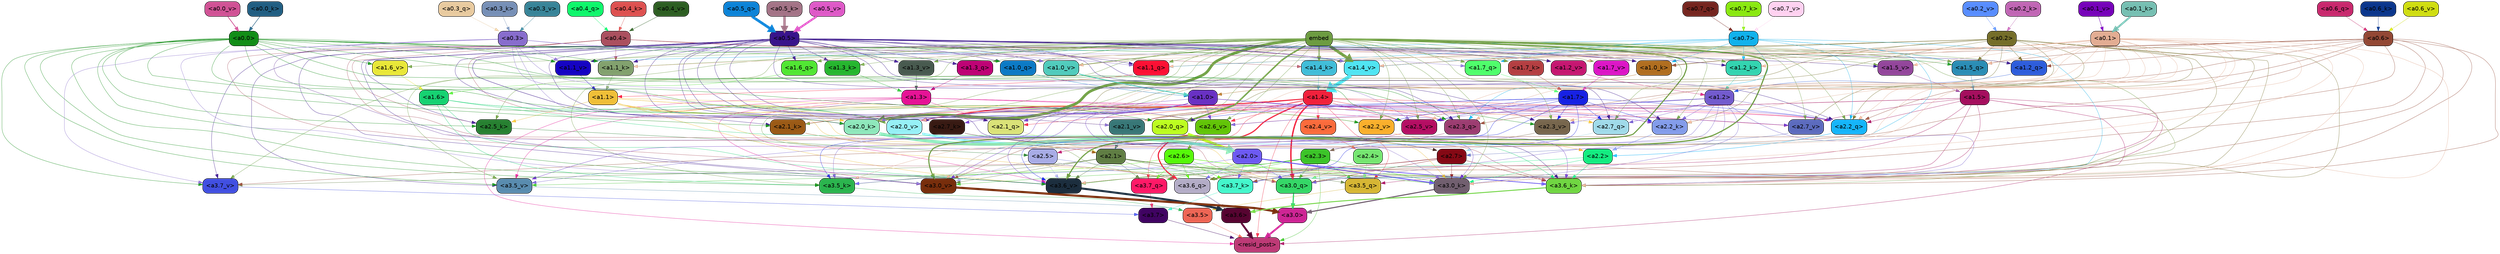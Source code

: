 strict digraph "" {
	graph [bgcolor=transparent,
		layout=dot,
		overlap=false,
		splines=true
	];
	"<a3.7>"	[color=black,
		fillcolor="#400362",
		fontname=Helvetica,
		shape=box,
		style="filled, rounded"];
	"<resid_post>"	[color=black,
		fillcolor="#bd3a76",
		fontname=Helvetica,
		shape=box,
		style="filled, rounded"];
	"<a3.7>" -> "<resid_post>"	[color="#400362",
		penwidth=0.6239100098609924];
	"<a3.6>"	[color=black,
		fillcolor="#570431",
		fontname=Helvetica,
		shape=box,
		style="filled, rounded"];
	"<a3.6>" -> "<resid_post>"	[color="#570431",
		penwidth=4.569062113761902];
	"<a3.5>"	[color=black,
		fillcolor="#ee6655",
		fontname=Helvetica,
		shape=box,
		style="filled, rounded"];
	"<a3.5>" -> "<resid_post>"	[color="#ee6655",
		penwidth=0.6];
	"<a3.0>"	[color=black,
		fillcolor="#ce2595",
		fontname=Helvetica,
		shape=box,
		style="filled, rounded"];
	"<a3.0>" -> "<resid_post>"	[color="#ce2595",
		penwidth=4.283544182777405];
	"<a2.3>"	[color=black,
		fillcolor="#3cc429",
		fontname=Helvetica,
		shape=box,
		style="filled, rounded"];
	"<a2.3>" -> "<resid_post>"	[color="#3cc429",
		penwidth=0.6];
	"<a3.7_q>"	[color=black,
		fillcolor="#fe1967",
		fontname=Helvetica,
		shape=box,
		style="filled, rounded"];
	"<a2.3>" -> "<a3.7_q>"	[color="#3cc429",
		penwidth=0.6];
	"<a3.6_q>"	[color=black,
		fillcolor="#b3acc6",
		fontname=Helvetica,
		shape=box,
		style="filled, rounded"];
	"<a2.3>" -> "<a3.6_q>"	[color="#3cc429",
		penwidth=0.6];
	"<a3.5_q>"	[color=black,
		fillcolor="#d6b634",
		fontname=Helvetica,
		shape=box,
		style="filled, rounded"];
	"<a2.3>" -> "<a3.5_q>"	[color="#3cc429",
		penwidth=0.6];
	"<a3.0_q>"	[color=black,
		fillcolor="#35d767",
		fontname=Helvetica,
		shape=box,
		style="filled, rounded"];
	"<a2.3>" -> "<a3.0_q>"	[color="#3cc429",
		penwidth=0.6];
	"<a3.0_k>"	[color=black,
		fillcolor="#715f6f",
		fontname=Helvetica,
		shape=box,
		style="filled, rounded"];
	"<a2.3>" -> "<a3.0_k>"	[color="#3cc429",
		penwidth=0.6];
	"<a3.6_v>"	[color=black,
		fillcolor="#1c2e3e",
		fontname=Helvetica,
		shape=box,
		style="filled, rounded"];
	"<a2.3>" -> "<a3.6_v>"	[color="#3cc429",
		penwidth=0.6];
	"<a3.5_v>"	[color=black,
		fillcolor="#598caf",
		fontname=Helvetica,
		shape=box,
		style="filled, rounded"];
	"<a2.3>" -> "<a3.5_v>"	[color="#3cc429",
		penwidth=0.6];
	"<a3.0_v>"	[color=black,
		fillcolor="#782e0c",
		fontname=Helvetica,
		shape=box,
		style="filled, rounded"];
	"<a2.3>" -> "<a3.0_v>"	[color="#3cc429",
		penwidth=0.6];
	"<a1.5>"	[color=black,
		fillcolor="#a50f5e",
		fontname=Helvetica,
		shape=box,
		style="filled, rounded"];
	"<a1.5>" -> "<resid_post>"	[color="#a50f5e",
		penwidth=0.6];
	"<a1.5>" -> "<a3.6_q>"	[color="#a50f5e",
		penwidth=0.6];
	"<a1.5>" -> "<a3.5_q>"	[color="#a50f5e",
		penwidth=0.6];
	"<a1.5>" -> "<a3.0_q>"	[color="#a50f5e",
		penwidth=0.6];
	"<a3.6_k>"	[color=black,
		fillcolor="#70d642",
		fontname=Helvetica,
		shape=box,
		style="filled, rounded"];
	"<a1.5>" -> "<a3.6_k>"	[color="#a50f5e",
		penwidth=0.6];
	"<a1.5>" -> "<a3.0_k>"	[color="#a50f5e",
		penwidth=0.6];
	"<a2.2_q>"	[color=black,
		fillcolor="#15b5fa",
		fontname=Helvetica,
		shape=box,
		style="filled, rounded"];
	"<a1.5>" -> "<a2.2_q>"	[color="#a50f5e",
		penwidth=0.6];
	"<a2.7_v>"	[color=black,
		fillcolor="#5c6bbe",
		fontname=Helvetica,
		shape=box,
		style="filled, rounded"];
	"<a1.5>" -> "<a2.7_v>"	[color="#a50f5e",
		penwidth=0.6];
	"<a2.6_v>"	[color=black,
		fillcolor="#62c408",
		fontname=Helvetica,
		shape=box,
		style="filled, rounded"];
	"<a1.5>" -> "<a2.6_v>"	[color="#a50f5e",
		penwidth=0.6];
	"<a2.1_v>"	[color=black,
		fillcolor="#387777",
		fontname=Helvetica,
		shape=box,
		style="filled, rounded"];
	"<a1.5>" -> "<a2.1_v>"	[color="#a50f5e",
		penwidth=0.6];
	"<a1.4>"	[color=black,
		fillcolor="#f1213c",
		fontname=Helvetica,
		shape=box,
		style="filled, rounded"];
	"<a1.4>" -> "<resid_post>"	[color="#f1213c",
		penwidth=0.6];
	"<a1.4>" -> "<a3.7_q>"	[color="#f1213c",
		penwidth=0.6];
	"<a1.4>" -> "<a3.6_q>"	[color="#f1213c",
		penwidth=2.7536282539367676];
	"<a1.4>" -> "<a3.5_q>"	[color="#f1213c",
		penwidth=0.6];
	"<a1.4>" -> "<a3.0_q>"	[color="#f1213c",
		penwidth=3.3369133472442627];
	"<a2.3_q>"	[color=black,
		fillcolor="#9c3d71",
		fontname=Helvetica,
		shape=box,
		style="filled, rounded"];
	"<a1.4>" -> "<a2.3_q>"	[color="#f1213c",
		penwidth=0.6];
	"<a1.4>" -> "<a2.2_q>"	[color="#f1213c",
		penwidth=0.6];
	"<a2.1_q>"	[color=black,
		fillcolor="#dae278",
		fontname=Helvetica,
		shape=box,
		style="filled, rounded"];
	"<a1.4>" -> "<a2.1_q>"	[color="#f1213c",
		penwidth=0.6];
	"<a2.0_q>"	[color=black,
		fillcolor="#bcfc20",
		fontname=Helvetica,
		shape=box,
		style="filled, rounded"];
	"<a1.4>" -> "<a2.0_q>"	[color="#f1213c",
		penwidth=0.6];
	"<a2.1_k>"	[color=black,
		fillcolor="#9b5a16",
		fontname=Helvetica,
		shape=box,
		style="filled, rounded"];
	"<a1.4>" -> "<a2.1_k>"	[color="#f1213c",
		penwidth=0.6];
	"<a1.4>" -> "<a2.7_v>"	[color="#f1213c",
		penwidth=0.6];
	"<a1.4>" -> "<a2.6_v>"	[color="#f1213c",
		penwidth=0.6];
	"<a2.5_v>"	[color=black,
		fillcolor="#b40e63",
		fontname=Helvetica,
		shape=box,
		style="filled, rounded"];
	"<a1.4>" -> "<a2.5_v>"	[color="#f1213c",
		penwidth=0.6];
	"<a2.4_v>"	[color=black,
		fillcolor="#fa6b3c",
		fontname=Helvetica,
		shape=box,
		style="filled, rounded"];
	"<a1.4>" -> "<a2.4_v>"	[color="#f1213c",
		penwidth=0.6];
	"<a1.4>" -> "<a2.1_v>"	[color="#f1213c",
		penwidth=0.6];
	"<a2.0_v>"	[color=black,
		fillcolor="#96f0f6",
		fontname=Helvetica,
		shape=box,
		style="filled, rounded"];
	"<a1.4>" -> "<a2.0_v>"	[color="#f1213c",
		penwidth=2.2818827629089355];
	"<a1.3>"	[color=black,
		fillcolor="#e61396",
		fontname=Helvetica,
		shape=box,
		style="filled, rounded"];
	"<a1.3>" -> "<resid_post>"	[color="#e61396",
		penwidth=0.6];
	"<a1.3>" -> "<a3.6_v>"	[color="#e61396",
		penwidth=0.6];
	"<a1.3>" -> "<a3.5_v>"	[color="#e61396",
		penwidth=0.6];
	"<a1.3>" -> "<a3.0_v>"	[color="#e61396",
		penwidth=0.6];
	"<a1.3>" -> "<a2.2_q>"	[color="#e61396",
		penwidth=0.6];
	"<a1.3>" -> "<a2.1_q>"	[color="#e61396",
		penwidth=0.6];
	"<a2.2_k>"	[color=black,
		fillcolor="#839cea",
		fontname=Helvetica,
		shape=box,
		style="filled, rounded"];
	"<a1.3>" -> "<a2.2_k>"	[color="#e61396",
		penwidth=0.6];
	"<a1.3>" -> "<a2.5_v>"	[color="#e61396",
		penwidth=0.6];
	"<a3.7_q>" -> "<a3.7>"	[color="#fe1967",
		penwidth=0.6];
	"<a3.6_q>" -> "<a3.6>"	[color="#b3acc6",
		penwidth=2.0344843566417694];
	"<a3.5_q>" -> "<a3.5>"	[color="#d6b634",
		penwidth=0.6];
	"<a3.0_q>" -> "<a3.0>"	[color="#35d767",
		penwidth=2.863015294075012];
	"<a3.7_k>"	[color=black,
		fillcolor="#44f6cb",
		fontname=Helvetica,
		shape=box,
		style="filled, rounded"];
	"<a3.7_k>" -> "<a3.7>"	[color="#44f6cb",
		penwidth=0.6];
	"<a3.6_k>" -> "<a3.6>"	[color="#70d642",
		penwidth=2.1770318150520325];
	"<a3.5_k>"	[color=black,
		fillcolor="#2bb44e",
		fontname=Helvetica,
		shape=box,
		style="filled, rounded"];
	"<a3.5_k>" -> "<a3.5>"	[color="#2bb44e",
		penwidth=0.6];
	"<a3.0_k>" -> "<a3.0>"	[color="#715f6f",
		penwidth=2.6323853135108948];
	"<a3.7_v>"	[color=black,
		fillcolor="#414fe1",
		fontname=Helvetica,
		shape=box,
		style="filled, rounded"];
	"<a3.7_v>" -> "<a3.7>"	[color="#414fe1",
		penwidth=0.6];
	"<a3.6_v>" -> "<a3.6>"	[color="#1c2e3e",
		penwidth=4.972373723983765];
	"<a3.5_v>" -> "<a3.5>"	[color="#598caf",
		penwidth=0.6];
	"<a3.0_v>" -> "<a3.0>"	[color="#782e0c",
		penwidth=5.1638524532318115];
	"<a2.6>"	[color=black,
		fillcolor="#56f90a",
		fontname=Helvetica,
		shape=box,
		style="filled, rounded"];
	"<a2.6>" -> "<a3.7_q>"	[color="#56f90a",
		penwidth=0.6];
	"<a2.6>" -> "<a3.6_q>"	[color="#56f90a",
		penwidth=0.6];
	"<a2.6>" -> "<a3.0_q>"	[color="#56f90a",
		penwidth=0.6];
	"<a2.6>" -> "<a3.7_k>"	[color="#56f90a",
		penwidth=0.6];
	"<a2.6>" -> "<a3.6_k>"	[color="#56f90a",
		penwidth=0.6];
	"<a2.6>" -> "<a3.5_k>"	[color="#56f90a",
		penwidth=0.6];
	"<a2.6>" -> "<a3.0_k>"	[color="#56f90a",
		penwidth=0.6];
	"<a2.1>"	[color=black,
		fillcolor="#607e44",
		fontname=Helvetica,
		shape=box,
		style="filled, rounded"];
	"<a2.1>" -> "<a3.7_q>"	[color="#607e44",
		penwidth=0.6];
	"<a2.1>" -> "<a3.6_q>"	[color="#607e44",
		penwidth=0.6];
	"<a2.1>" -> "<a3.5_q>"	[color="#607e44",
		penwidth=0.6];
	"<a2.1>" -> "<a3.0_q>"	[color="#607e44",
		penwidth=0.6];
	"<a2.1>" -> "<a3.7_k>"	[color="#607e44",
		penwidth=0.6];
	"<a2.1>" -> "<a3.6_k>"	[color="#607e44",
		penwidth=0.6];
	"<a2.1>" -> "<a3.5_k>"	[color="#607e44",
		penwidth=0.6];
	"<a2.1>" -> "<a3.0_k>"	[color="#607e44",
		penwidth=0.6];
	"<a2.1>" -> "<a3.7_v>"	[color="#607e44",
		penwidth=0.6];
	"<a2.1>" -> "<a3.6_v>"	[color="#607e44",
		penwidth=0.6];
	"<a2.1>" -> "<a3.0_v>"	[color="#607e44",
		penwidth=0.6];
	"<a2.7>"	[color=black,
		fillcolor="#850915",
		fontname=Helvetica,
		shape=box,
		style="filled, rounded"];
	"<a2.7>" -> "<a3.6_q>"	[color="#850915",
		penwidth=0.6];
	"<a2.7>" -> "<a3.0_q>"	[color="#850915",
		penwidth=0.6];
	"<a2.7>" -> "<a3.6_k>"	[color="#850915",
		penwidth=0.6];
	"<a2.7>" -> "<a3.0_k>"	[color="#850915",
		penwidth=0.6];
	"<a2.7>" -> "<a3.6_v>"	[color="#850915",
		penwidth=0.6];
	"<a2.5>"	[color=black,
		fillcolor="#a8ace6",
		fontname=Helvetica,
		shape=box,
		style="filled, rounded"];
	"<a2.5>" -> "<a3.6_q>"	[color="#a8ace6",
		penwidth=0.6];
	"<a2.5>" -> "<a3.0_q>"	[color="#a8ace6",
		penwidth=0.6];
	"<a2.5>" -> "<a3.0_k>"	[color="#a8ace6",
		penwidth=0.6];
	"<a2.5>" -> "<a3.6_v>"	[color="#a8ace6",
		penwidth=0.6];
	"<a2.5>" -> "<a3.0_v>"	[color="#a8ace6",
		penwidth=0.6];
	"<a2.0>"	[color=black,
		fillcolor="#6d5af2",
		fontname=Helvetica,
		shape=box,
		style="filled, rounded"];
	"<a2.0>" -> "<a3.6_q>"	[color="#6d5af2",
		penwidth=0.6];
	"<a2.0>" -> "<a3.0_q>"	[color="#6d5af2",
		penwidth=0.6];
	"<a2.0>" -> "<a3.7_k>"	[color="#6d5af2",
		penwidth=0.6];
	"<a2.0>" -> "<a3.6_k>"	[color="#6d5af2",
		penwidth=1.7047871947288513];
	"<a2.0>" -> "<a3.5_k>"	[color="#6d5af2",
		penwidth=0.6];
	"<a2.0>" -> "<a3.0_k>"	[color="#6d5af2",
		penwidth=2.239806979894638];
	"<a1.1>"	[color=black,
		fillcolor="#efbf38",
		fontname=Helvetica,
		shape=box,
		style="filled, rounded"];
	"<a1.1>" -> "<a3.6_q>"	[color="#efbf38",
		penwidth=0.6];
	"<a1.1>" -> "<a3.0_q>"	[color="#efbf38",
		penwidth=0.6];
	"<a1.1>" -> "<a3.0_k>"	[color="#efbf38",
		penwidth=0.6];
	"<a1.1>" -> "<a3.6_v>"	[color="#efbf38",
		penwidth=0.6];
	"<a2.7_q>"	[color=black,
		fillcolor="#a0dae9",
		fontname=Helvetica,
		shape=box,
		style="filled, rounded"];
	"<a1.1>" -> "<a2.7_q>"	[color="#efbf38",
		penwidth=0.6];
	"<a2.5_k>"	[color=black,
		fillcolor="#278031",
		fontname=Helvetica,
		shape=box,
		style="filled, rounded"];
	"<a1.1>" -> "<a2.5_k>"	[color="#efbf38",
		penwidth=0.6];
	"<a2.0_k>"	[color=black,
		fillcolor="#8ee7bb",
		fontname=Helvetica,
		shape=box,
		style="filled, rounded"];
	"<a1.1>" -> "<a2.0_k>"	[color="#efbf38",
		penwidth=0.6];
	"<a1.1>" -> "<a2.6_v>"	[color="#efbf38",
		penwidth=0.6];
	"<a2.2_v>"	[color=black,
		fillcolor="#f9af2c",
		fontname=Helvetica,
		shape=box,
		style="filled, rounded"];
	"<a1.1>" -> "<a2.2_v>"	[color="#efbf38",
		penwidth=0.6];
	"<a1.1>" -> "<a2.1_v>"	[color="#efbf38",
		penwidth=0.6];
	"<a1.1>" -> "<a2.0_v>"	[color="#efbf38",
		penwidth=0.6];
	"<a0.4>"	[color=black,
		fillcolor="#ab505f",
		fontname=Helvetica,
		shape=box,
		style="filled, rounded"];
	"<a0.4>" -> "<a3.6_q>"	[color="#ab505f",
		penwidth=0.6];
	"<a0.4>" -> "<a3.0_q>"	[color="#ab505f",
		penwidth=0.6];
	"<a0.4>" -> "<a3.6_k>"	[color="#ab505f",
		penwidth=0.6];
	"<a0.4>" -> "<a2.5_k>"	[color="#ab505f",
		penwidth=0.6];
	"<a0.4>" -> "<a2.0_k>"	[color="#ab505f",
		penwidth=0.6];
	"<a1.4_k>"	[color=black,
		fillcolor="#41bdd8",
		fontname=Helvetica,
		shape=box,
		style="filled, rounded"];
	"<a0.4>" -> "<a1.4_k>"	[color="#ab505f",
		penwidth=0.6];
	"<a1.1_k>"	[color=black,
		fillcolor="#82a16e",
		fontname=Helvetica,
		shape=box,
		style="filled, rounded"];
	"<a0.4>" -> "<a1.1_k>"	[color="#ab505f",
		penwidth=0.6];
	"<a1.0_k>"	[color=black,
		fillcolor="#b06e20",
		fontname=Helvetica,
		shape=box,
		style="filled, rounded"];
	"<a0.4>" -> "<a1.0_k>"	[color="#ab505f",
		penwidth=0.6];
	"<a1.4_v>"	[color=black,
		fillcolor="#50e4f2",
		fontname=Helvetica,
		shape=box,
		style="filled, rounded"];
	"<a0.4>" -> "<a1.4_v>"	[color="#ab505f",
		penwidth=0.6];
	"<a1.2_v>"	[color=black,
		fillcolor="#c51771",
		fontname=Helvetica,
		shape=box,
		style="filled, rounded"];
	"<a0.4>" -> "<a1.2_v>"	[color="#ab505f",
		penwidth=0.6];
	"<a0.2>"	[color=black,
		fillcolor="#756e2a",
		fontname=Helvetica,
		shape=box,
		style="filled, rounded"];
	"<a0.2>" -> "<a3.6_q>"	[color="#756e2a",
		penwidth=0.6];
	"<a0.2>" -> "<a3.0_q>"	[color="#756e2a",
		penwidth=0.6];
	"<a0.2>" -> "<a3.6_k>"	[color="#756e2a",
		penwidth=0.6];
	"<a0.2>" -> "<a3.0_k>"	[color="#756e2a",
		penwidth=0.6];
	"<a0.2>" -> "<a2.2_q>"	[color="#756e2a",
		penwidth=0.6];
	"<a0.2>" -> "<a2.2_k>"	[color="#756e2a",
		penwidth=0.6];
	"<a0.2>" -> "<a2.0_k>"	[color="#756e2a",
		penwidth=0.6];
	"<a0.2>" -> "<a2.7_v>"	[color="#756e2a",
		penwidth=0.6];
	"<a0.2>" -> "<a2.1_v>"	[color="#756e2a",
		penwidth=0.6];
	"<a0.2>" -> "<a2.0_v>"	[color="#756e2a",
		penwidth=0.6];
	"<a1.5_q>"	[color=black,
		fillcolor="#2b8db5",
		fontname=Helvetica,
		shape=box,
		style="filled, rounded"];
	"<a0.2>" -> "<a1.5_q>"	[color="#756e2a",
		penwidth=0.6];
	"<a1.2_q>"	[color=black,
		fillcolor="#2e5ddb",
		fontname=Helvetica,
		shape=box,
		style="filled, rounded"];
	"<a0.2>" -> "<a1.2_q>"	[color="#756e2a",
		penwidth=0.6];
	"<a1.0_q>"	[color=black,
		fillcolor="#0c7ac5",
		fontname=Helvetica,
		shape=box,
		style="filled, rounded"];
	"<a0.2>" -> "<a1.0_q>"	[color="#756e2a",
		penwidth=0.6];
	"<a0.2>" -> "<a1.4_k>"	[color="#756e2a",
		penwidth=0.6];
	"<a0.2>" -> "<a1.0_k>"	[color="#756e2a",
		penwidth=0.6];
	"<a0.2>" -> "<a1.4_v>"	[color="#756e2a",
		penwidth=0.6];
	"<a2.4>"	[color=black,
		fillcolor="#76e671",
		fontname=Helvetica,
		shape=box,
		style="filled, rounded"];
	"<a2.4>" -> "<a3.5_q>"	[color="#76e671",
		penwidth=0.6];
	"<a2.4>" -> "<a3.0_q>"	[color="#76e671",
		penwidth=0.6];
	"<a1.2>"	[color=black,
		fillcolor="#735bce",
		fontname=Helvetica,
		shape=box,
		style="filled, rounded"];
	"<a1.2>" -> "<a3.0_q>"	[color="#735bce",
		penwidth=0.6];
	"<a1.2>" -> "<a3.6_k>"	[color="#735bce",
		penwidth=0.6];
	"<a1.2>" -> "<a3.5_k>"	[color="#735bce",
		penwidth=0.6];
	"<a1.2>" -> "<a3.0_k>"	[color="#735bce",
		penwidth=0.6];
	"<a1.2>" -> "<a3.5_v>"	[color="#735bce",
		penwidth=0.6];
	"<a1.2>" -> "<a2.7_q>"	[color="#735bce",
		penwidth=0.6];
	"<a1.2>" -> "<a2.2_q>"	[color="#735bce",
		penwidth=0.6];
	"<a1.2>" -> "<a2.2_k>"	[color="#735bce",
		penwidth=0.6];
	"<a1.2>" -> "<a2.6_v>"	[color="#735bce",
		penwidth=0.6];
	"<a1.2>" -> "<a2.5_v>"	[color="#735bce",
		penwidth=0.6];
	"<a2.3_v>"	[color=black,
		fillcolor="#77664d",
		fontname=Helvetica,
		shape=box,
		style="filled, rounded"];
	"<a1.2>" -> "<a2.3_v>"	[color="#735bce",
		penwidth=0.6];
	"<a1.2>" -> "<a2.0_v>"	[color="#735bce",
		penwidth=0.6];
	"<a1.7>"	[color=black,
		fillcolor="#1721e4",
		fontname=Helvetica,
		shape=box,
		style="filled, rounded"];
	"<a1.7>" -> "<a3.7_k>"	[color="#1721e4",
		penwidth=0.6];
	"<a1.7>" -> "<a3.5_k>"	[color="#1721e4",
		penwidth=0.6];
	"<a1.7>" -> "<a3.6_v>"	[color="#1721e4",
		penwidth=0.6];
	"<a1.7>" -> "<a2.7_q>"	[color="#1721e4",
		penwidth=0.6];
	"<a1.7>" -> "<a2.2_q>"	[color="#1721e4",
		penwidth=0.6];
	"<a1.7>" -> "<a2.0_q>"	[color="#1721e4",
		penwidth=0.6];
	"<a1.7>" -> "<a2.2_k>"	[color="#1721e4",
		penwidth=0.6];
	"<a1.7>" -> "<a2.0_k>"	[color="#1721e4",
		penwidth=0.6];
	"<a1.7>" -> "<a2.5_v>"	[color="#1721e4",
		penwidth=0.6];
	"<a1.7>" -> "<a2.3_v>"	[color="#1721e4",
		penwidth=0.6];
	"<a1.7>" -> "<a2.2_v>"	[color="#1721e4",
		penwidth=0.6];
	"<a0.7>"	[color=black,
		fillcolor="#11b2ec",
		fontname=Helvetica,
		shape=box,
		style="filled, rounded"];
	"<a0.7>" -> "<a3.7_k>"	[color="#11b2ec",
		penwidth=0.6];
	"<a0.7>" -> "<a3.0_v>"	[color="#11b2ec",
		penwidth=0.6];
	"<a0.7>" -> "<a2.3_q>"	[color="#11b2ec",
		penwidth=0.6];
	"<a0.7>" -> "<a2.2_q>"	[color="#11b2ec",
		penwidth=0.6];
	"<a1.7_q>"	[color=black,
		fillcolor="#4ffe6b",
		fontname=Helvetica,
		shape=box,
		style="filled, rounded"];
	"<a0.7>" -> "<a1.7_q>"	[color="#11b2ec",
		penwidth=0.6];
	"<a0.7>" -> "<a1.5_q>"	[color="#11b2ec",
		penwidth=0.6];
	"<a1.1_q>"	[color=black,
		fillcolor="#fc1034",
		fontname=Helvetica,
		shape=box,
		style="filled, rounded"];
	"<a0.7>" -> "<a1.1_q>"	[color="#11b2ec",
		penwidth=0.6];
	"<a1.2_k>"	[color=black,
		fillcolor="#33d4b0",
		fontname=Helvetica,
		shape=box,
		style="filled, rounded"];
	"<a0.7>" -> "<a1.2_k>"	[color="#11b2ec",
		penwidth=0.6];
	"<a0.7>" -> "<a1.0_k>"	[color="#11b2ec",
		penwidth=0.6];
	"<a0.7>" -> "<a1.4_v>"	[color="#11b2ec",
		penwidth=0.6];
	"<a1.1_v>"	[color=black,
		fillcolor="#1503c3",
		fontname=Helvetica,
		shape=box,
		style="filled, rounded"];
	"<a0.7>" -> "<a1.1_v>"	[color="#11b2ec",
		penwidth=0.6];
	"<a0.6>"	[color=black,
		fillcolor="#934835",
		fontname=Helvetica,
		shape=box,
		style="filled, rounded"];
	"<a0.6>" -> "<a3.7_k>"	[color="#934835",
		penwidth=0.6];
	"<a0.6>" -> "<a3.6_k>"	[color="#934835",
		penwidth=0.6];
	"<a0.6>" -> "<a3.0_k>"	[color="#934835",
		penwidth=0.6];
	"<a0.6>" -> "<a3.7_v>"	[color="#934835",
		penwidth=0.6];
	"<a0.6>" -> "<a3.6_v>"	[color="#934835",
		penwidth=0.6];
	"<a0.6>" -> "<a3.0_v>"	[color="#934835",
		penwidth=0.6];
	"<a0.6>" -> "<a2.3_q>"	[color="#934835",
		penwidth=0.6];
	"<a0.6>" -> "<a2.2_q>"	[color="#934835",
		penwidth=0.6];
	"<a0.6>" -> "<a1.5_q>"	[color="#934835",
		penwidth=0.6];
	"<a0.6>" -> "<a1.2_q>"	[color="#934835",
		penwidth=0.6];
	"<a0.6>" -> "<a1.0_k>"	[color="#934835",
		penwidth=0.6];
	"<a0.6>" -> "<a1.4_v>"	[color="#934835",
		penwidth=0.6];
	embed	[color=black,
		fillcolor="#6d9c41",
		fontname=Helvetica,
		shape=box,
		style="filled, rounded"];
	embed -> "<a3.7_k>"	[color="#6d9c41",
		penwidth=0.6];
	embed -> "<a3.6_k>"	[color="#6d9c41",
		penwidth=0.6];
	embed -> "<a3.5_k>"	[color="#6d9c41",
		penwidth=0.6];
	embed -> "<a3.0_k>"	[color="#6d9c41",
		penwidth=0.6];
	embed -> "<a3.7_v>"	[color="#6d9c41",
		penwidth=0.6];
	embed -> "<a3.6_v>"	[color="#6d9c41",
		penwidth=2.7369276881217957];
	embed -> "<a3.5_v>"	[color="#6d9c41",
		penwidth=0.6];
	embed -> "<a3.0_v>"	[color="#6d9c41",
		penwidth=2.5778204202651978];
	embed -> "<a2.7_q>"	[color="#6d9c41",
		penwidth=0.6];
	embed -> "<a2.3_q>"	[color="#6d9c41",
		penwidth=0.6];
	embed -> "<a2.2_q>"	[color="#6d9c41",
		penwidth=0.6];
	embed -> "<a2.1_q>"	[color="#6d9c41",
		penwidth=0.6];
	embed -> "<a2.0_q>"	[color="#6d9c41",
		penwidth=3.459219217300415];
	embed -> "<a2.5_k>"	[color="#6d9c41",
		penwidth=0.6];
	embed -> "<a2.2_k>"	[color="#6d9c41",
		penwidth=0.6363201141357422];
	embed -> "<a2.1_k>"	[color="#6d9c41",
		penwidth=0.6];
	embed -> "<a2.0_k>"	[color="#6d9c41",
		penwidth=6.407642982900143];
	embed -> "<a2.7_v>"	[color="#6d9c41",
		penwidth=0.6];
	embed -> "<a2.6_v>"	[color="#6d9c41",
		penwidth=0.6];
	embed -> "<a2.5_v>"	[color="#6d9c41",
		penwidth=0.6];
	embed -> "<a2.3_v>"	[color="#6d9c41",
		penwidth=0.6];
	embed -> "<a2.2_v>"	[color="#6d9c41",
		penwidth=0.6175012588500977];
	embed -> "<a2.1_v>"	[color="#6d9c41",
		penwidth=0.6];
	embed -> "<a2.0_v>"	[color="#6d9c41",
		penwidth=0.6];
	embed -> "<a1.7_q>"	[color="#6d9c41",
		penwidth=0.6];
	"<a1.6_q>"	[color=black,
		fillcolor="#51e633",
		fontname=Helvetica,
		shape=box,
		style="filled, rounded"];
	embed -> "<a1.6_q>"	[color="#6d9c41",
		penwidth=0.6];
	embed -> "<a1.5_q>"	[color="#6d9c41",
		penwidth=0.6186923980712891];
	"<a1.3_q>"	[color=black,
		fillcolor="#be0375",
		fontname=Helvetica,
		shape=box,
		style="filled, rounded"];
	embed -> "<a1.3_q>"	[color="#6d9c41",
		penwidth=0.6];
	embed -> "<a1.2_q>"	[color="#6d9c41",
		penwidth=0.6];
	embed -> "<a1.1_q>"	[color="#6d9c41",
		penwidth=0.6];
	embed -> "<a1.0_q>"	[color="#6d9c41",
		penwidth=0.6];
	"<a1.7_k>"	[color=black,
		fillcolor="#b43f42",
		fontname=Helvetica,
		shape=box,
		style="filled, rounded"];
	embed -> "<a1.7_k>"	[color="#6d9c41",
		penwidth=0.6];
	embed -> "<a1.4_k>"	[color="#6d9c41",
		penwidth=2.1454997062683105];
	"<a1.3_k>"	[color=black,
		fillcolor="#26b62f",
		fontname=Helvetica,
		shape=box,
		style="filled, rounded"];
	embed -> "<a1.3_k>"	[color="#6d9c41",
		penwidth=0.6];
	embed -> "<a1.2_k>"	[color="#6d9c41",
		penwidth=0.6];
	embed -> "<a1.1_k>"	[color="#6d9c41",
		penwidth=0.6];
	embed -> "<a1.0_k>"	[color="#6d9c41",
		penwidth=0.6];
	"<a1.7_v>"	[color=black,
		fillcolor="#dc16c6",
		fontname=Helvetica,
		shape=box,
		style="filled, rounded"];
	embed -> "<a1.7_v>"	[color="#6d9c41",
		penwidth=0.6];
	"<a1.6_v>"	[color=black,
		fillcolor="#e8e738",
		fontname=Helvetica,
		shape=box,
		style="filled, rounded"];
	embed -> "<a1.6_v>"	[color="#6d9c41",
		penwidth=0.6];
	"<a1.5_v>"	[color=black,
		fillcolor="#93469b",
		fontname=Helvetica,
		shape=box,
		style="filled, rounded"];
	embed -> "<a1.5_v>"	[color="#6d9c41",
		penwidth=0.6];
	embed -> "<a1.4_v>"	[color="#6d9c41",
		penwidth=6.860090345144272];
	"<a1.3_v>"	[color=black,
		fillcolor="#485a4f",
		fontname=Helvetica,
		shape=box,
		style="filled, rounded"];
	embed -> "<a1.3_v>"	[color="#6d9c41",
		penwidth=0.6];
	embed -> "<a1.2_v>"	[color="#6d9c41",
		penwidth=0.6];
	embed -> "<a1.1_v>"	[color="#6d9c41",
		penwidth=0.6];
	"<a1.0_v>"	[color=black,
		fillcolor="#51cbbc",
		fontname=Helvetica,
		shape=box,
		style="filled, rounded"];
	embed -> "<a1.0_v>"	[color="#6d9c41",
		penwidth=1.2940821647644043];
	"<a2.2>"	[color=black,
		fillcolor="#14ec81",
		fontname=Helvetica,
		shape=box,
		style="filled, rounded"];
	"<a2.2>" -> "<a3.6_k>"	[color="#14ec81",
		penwidth=0.6];
	"<a2.2>" -> "<a3.0_k>"	[color="#14ec81",
		penwidth=0.6];
	"<a2.2>" -> "<a3.6_v>"	[color="#14ec81",
		penwidth=0.6];
	"<a1.6>"	[color=black,
		fillcolor="#16d272",
		fontname=Helvetica,
		shape=box,
		style="filled, rounded"];
	"<a1.6>" -> "<a3.6_k>"	[color="#16d272",
		penwidth=0.6];
	"<a1.6>" -> "<a3.5_k>"	[color="#16d272",
		penwidth=0.6];
	"<a1.6>" -> "<a3.6_v>"	[color="#16d272",
		penwidth=0.6];
	"<a1.6>" -> "<a2.0_k>"	[color="#16d272",
		penwidth=0.6];
	"<a1.6>" -> "<a2.0_v>"	[color="#16d272",
		penwidth=0.6];
	"<a1.0>"	[color=black,
		fillcolor="#6931c4",
		fontname=Helvetica,
		shape=box,
		style="filled, rounded"];
	"<a1.0>" -> "<a3.6_k>"	[color="#6931c4",
		penwidth=0.6];
	"<a1.0>" -> "<a3.0_k>"	[color="#6931c4",
		penwidth=0.6];
	"<a1.0>" -> "<a3.6_v>"	[color="#6931c4",
		penwidth=0.6];
	"<a1.0>" -> "<a3.5_v>"	[color="#6931c4",
		penwidth=0.6];
	"<a1.0>" -> "<a3.0_v>"	[color="#6931c4",
		penwidth=0.6];
	"<a1.0>" -> "<a2.3_q>"	[color="#6931c4",
		penwidth=0.6];
	"<a1.0>" -> "<a2.2_q>"	[color="#6931c4",
		penwidth=0.6];
	"<a1.0>" -> "<a2.1_q>"	[color="#6931c4",
		penwidth=0.6];
	"<a2.7_k>"	[color=black,
		fillcolor="#381a13",
		fontname=Helvetica,
		shape=box,
		style="filled, rounded"];
	"<a1.0>" -> "<a2.7_k>"	[color="#6931c4",
		penwidth=0.6];
	"<a1.0>" -> "<a2.2_k>"	[color="#6931c4",
		penwidth=0.6];
	"<a1.0>" -> "<a2.0_k>"	[color="#6931c4",
		penwidth=0.6];
	"<a1.0>" -> "<a2.7_v>"	[color="#6931c4",
		penwidth=0.6];
	"<a1.0>" -> "<a2.6_v>"	[color="#6931c4",
		penwidth=0.6];
	"<a1.0>" -> "<a2.0_v>"	[color="#6931c4",
		penwidth=1.2978954315185547];
	"<a0.5>"	[color=black,
		fillcolor="#39148b",
		fontname=Helvetica,
		shape=box,
		style="filled, rounded"];
	"<a0.5>" -> "<a3.6_k>"	[color="#39148b",
		penwidth=0.6];
	"<a0.5>" -> "<a3.7_v>"	[color="#39148b",
		penwidth=0.6];
	"<a0.5>" -> "<a3.6_v>"	[color="#39148b",
		penwidth=0.6];
	"<a0.5>" -> "<a3.5_v>"	[color="#39148b",
		penwidth=0.6];
	"<a0.5>" -> "<a3.0_v>"	[color="#39148b",
		penwidth=0.6];
	"<a0.5>" -> "<a2.7_q>"	[color="#39148b",
		penwidth=0.6];
	"<a0.5>" -> "<a2.3_q>"	[color="#39148b",
		penwidth=0.6];
	"<a0.5>" -> "<a2.2_q>"	[color="#39148b",
		penwidth=0.6];
	"<a0.5>" -> "<a2.1_q>"	[color="#39148b",
		penwidth=0.6];
	"<a0.5>" -> "<a2.0_q>"	[color="#39148b",
		penwidth=0.6];
	"<a0.5>" -> "<a2.7_k>"	[color="#39148b",
		penwidth=0.6];
	"<a0.5>" -> "<a2.5_k>"	[color="#39148b",
		penwidth=0.6];
	"<a0.5>" -> "<a2.2_k>"	[color="#39148b",
		penwidth=0.6];
	"<a0.5>" -> "<a2.1_k>"	[color="#39148b",
		penwidth=0.6];
	"<a0.5>" -> "<a2.0_k>"	[color="#39148b",
		penwidth=0.7721366882324219];
	"<a0.5>" -> "<a2.6_v>"	[color="#39148b",
		penwidth=0.6];
	"<a0.5>" -> "<a2.3_v>"	[color="#39148b",
		penwidth=0.6];
	"<a0.5>" -> "<a2.1_v>"	[color="#39148b",
		penwidth=0.6];
	"<a0.5>" -> "<a2.0_v>"	[color="#39148b",
		penwidth=0.6];
	"<a0.5>" -> "<a1.6_q>"	[color="#39148b",
		penwidth=0.6];
	"<a0.5>" -> "<a1.3_q>"	[color="#39148b",
		penwidth=0.6];
	"<a0.5>" -> "<a1.2_q>"	[color="#39148b",
		penwidth=0.6];
	"<a0.5>" -> "<a1.1_q>"	[color="#39148b",
		penwidth=0.6];
	"<a0.5>" -> "<a1.0_q>"	[color="#39148b",
		penwidth=0.6];
	"<a0.5>" -> "<a1.3_k>"	[color="#39148b",
		penwidth=0.6];
	"<a0.5>" -> "<a1.2_k>"	[color="#39148b",
		penwidth=0.6];
	"<a0.5>" -> "<a1.1_k>"	[color="#39148b",
		penwidth=0.6];
	"<a0.5>" -> "<a1.0_k>"	[color="#39148b",
		penwidth=0.6];
	"<a0.5>" -> "<a1.5_v>"	[color="#39148b",
		penwidth=0.6];
	"<a0.5>" -> "<a1.4_v>"	[color="#39148b",
		penwidth=1.0206317901611328];
	"<a0.5>" -> "<a1.3_v>"	[color="#39148b",
		penwidth=0.6];
	"<a0.5>" -> "<a1.2_v>"	[color="#39148b",
		penwidth=0.6];
	"<a0.5>" -> "<a1.1_v>"	[color="#39148b",
		penwidth=0.6];
	"<a0.5>" -> "<a1.0_v>"	[color="#39148b",
		penwidth=0.6];
	"<a0.1>"	[color=black,
		fillcolor="#e3ad93",
		fontname=Helvetica,
		shape=box,
		style="filled, rounded"];
	"<a0.1>" -> "<a3.6_k>"	[color="#e3ad93",
		penwidth=0.6];
	"<a0.1>" -> "<a3.5_k>"	[color="#e3ad93",
		penwidth=0.6];
	"<a0.1>" -> "<a3.0_k>"	[color="#e3ad93",
		penwidth=0.6];
	"<a0.1>" -> "<a3.6_v>"	[color="#e3ad93",
		penwidth=0.6];
	"<a0.1>" -> "<a3.0_v>"	[color="#e3ad93",
		penwidth=0.6];
	"<a0.1>" -> "<a2.3_q>"	[color="#e3ad93",
		penwidth=0.6];
	"<a0.1>" -> "<a2.2_q>"	[color="#e3ad93",
		penwidth=0.6];
	"<a0.1>" -> "<a2.2_k>"	[color="#e3ad93",
		penwidth=0.6];
	"<a0.1>" -> "<a2.0_k>"	[color="#e3ad93",
		penwidth=0.6];
	"<a0.1>" -> "<a2.5_v>"	[color="#e3ad93",
		penwidth=0.6];
	"<a0.1>" -> "<a2.3_v>"	[color="#e3ad93",
		penwidth=0.6];
	"<a0.1>" -> "<a2.1_v>"	[color="#e3ad93",
		penwidth=0.6];
	"<a0.1>" -> "<a2.0_v>"	[color="#e3ad93",
		penwidth=0.6];
	"<a0.1>" -> "<a1.5_q>"	[color="#e3ad93",
		penwidth=0.6];
	"<a0.1>" -> "<a1.2_q>"	[color="#e3ad93",
		penwidth=0.6];
	"<a0.1>" -> "<a1.1_q>"	[color="#e3ad93",
		penwidth=0.6];
	"<a0.1>" -> "<a1.2_k>"	[color="#e3ad93",
		penwidth=0.6];
	"<a0.1>" -> "<a1.1_k>"	[color="#e3ad93",
		penwidth=0.6];
	"<a0.1>" -> "<a1.5_v>"	[color="#e3ad93",
		penwidth=0.6];
	"<a0.1>" -> "<a1.4_v>"	[color="#e3ad93",
		penwidth=0.6];
	"<a0.1>" -> "<a1.2_v>"	[color="#e3ad93",
		penwidth=0.6];
	"<a0.1>" -> "<a1.0_v>"	[color="#e3ad93",
		penwidth=0.6];
	"<a0.0>"	[color=black,
		fillcolor="#128d17",
		fontname=Helvetica,
		shape=box,
		style="filled, rounded"];
	"<a0.0>" -> "<a3.5_k>"	[color="#128d17",
		penwidth=0.6];
	"<a0.0>" -> "<a3.7_v>"	[color="#128d17",
		penwidth=0.6];
	"<a0.0>" -> "<a3.6_v>"	[color="#128d17",
		penwidth=0.6];
	"<a0.0>" -> "<a3.5_v>"	[color="#128d17",
		penwidth=0.6];
	"<a0.0>" -> "<a3.0_v>"	[color="#128d17",
		penwidth=0.6];
	"<a0.0>" -> "<a2.3_q>"	[color="#128d17",
		penwidth=0.6];
	"<a0.0>" -> "<a2.0_q>"	[color="#128d17",
		penwidth=0.6];
	"<a0.0>" -> "<a2.5_k>"	[color="#128d17",
		penwidth=0.6];
	"<a0.0>" -> "<a2.1_k>"	[color="#128d17",
		penwidth=0.6];
	"<a0.0>" -> "<a2.0_k>"	[color="#128d17",
		penwidth=0.6];
	"<a0.0>" -> "<a2.5_v>"	[color="#128d17",
		penwidth=0.6];
	"<a0.0>" -> "<a2.3_v>"	[color="#128d17",
		penwidth=0.6];
	"<a0.0>" -> "<a2.2_v>"	[color="#128d17",
		penwidth=0.6];
	"<a0.0>" -> "<a2.0_v>"	[color="#128d17",
		penwidth=0.6];
	"<a0.0>" -> "<a1.5_q>"	[color="#128d17",
		penwidth=0.6];
	"<a0.0>" -> "<a1.0_q>"	[color="#128d17",
		penwidth=0.6];
	"<a0.0>" -> "<a1.1_k>"	[color="#128d17",
		penwidth=0.6];
	"<a0.0>" -> "<a1.6_v>"	[color="#128d17",
		penwidth=0.6];
	"<a0.0>" -> "<a1.4_v>"	[color="#128d17",
		penwidth=0.6];
	"<a0.0>" -> "<a1.1_v>"	[color="#128d17",
		penwidth=0.6];
	"<a0.3>"	[color=black,
		fillcolor="#886dcd",
		fontname=Helvetica,
		shape=box,
		style="filled, rounded"];
	"<a0.3>" -> "<a3.0_k>"	[color="#886dcd",
		penwidth=0.6];
	"<a0.3>" -> "<a3.7_v>"	[color="#886dcd",
		penwidth=0.6];
	"<a0.3>" -> "<a3.0_v>"	[color="#886dcd",
		penwidth=0.6];
	"<a0.3>" -> "<a2.5_v>"	[color="#886dcd",
		penwidth=0.6];
	"<a0.3>" -> "<a2.1_v>"	[color="#886dcd",
		penwidth=0.6];
	"<a0.3>" -> "<a2.0_v>"	[color="#886dcd",
		penwidth=0.6];
	"<a0.3>" -> "<a1.7_q>"	[color="#886dcd",
		penwidth=0.6];
	"<a0.3>" -> "<a1.1_q>"	[color="#886dcd",
		penwidth=0.6];
	"<a0.3>" -> "<a1.4_v>"	[color="#886dcd",
		penwidth=0.6];
	"<a0.3>" -> "<a1.1_v>"	[color="#886dcd",
		penwidth=0.6];
	"<a0.3>" -> "<a1.0_v>"	[color="#886dcd",
		penwidth=0.6];
	"<a2.7_q>" -> "<a2.7>"	[color="#a0dae9",
		penwidth=0.6];
	"<a2.3_q>" -> "<a2.3>"	[color="#9c3d71",
		penwidth=0.6];
	"<a2.2_q>" -> "<a2.2>"	[color="#15b5fa",
		penwidth=0.7441773414611816];
	"<a2.1_q>" -> "<a2.1>"	[color="#dae278",
		penwidth=0.6];
	"<a2.0_q>" -> "<a2.0>"	[color="#bcfc20",
		penwidth=6.422367453575134];
	"<a2.7_k>" -> "<a2.7>"	[color="#381a13",
		penwidth=0.6];
	"<a2.5_k>" -> "<a2.5>"	[color="#278031",
		penwidth=0.6];
	"<a2.2_k>" -> "<a2.2>"	[color="#839cea",
		penwidth=0.8810110092163086];
	"<a2.1_k>" -> "<a2.1>"	[color="#9b5a16",
		penwidth=0.6];
	"<a2.0_k>" -> "<a2.0>"	[color="#8ee7bb",
		penwidth=7.398894429206848];
	"<a2.7_v>" -> "<a2.7>"	[color="#5c6bbe",
		penwidth=0.6];
	"<a2.6_v>" -> "<a2.6>"	[color="#62c408",
		penwidth=0.6];
	"<a2.5_v>" -> "<a2.5>"	[color="#b40e63",
		penwidth=0.6];
	"<a2.4_v>" -> "<a2.4>"	[color="#fa6b3c",
		penwidth=0.6];
	"<a2.3_v>" -> "<a2.3>"	[color="#77664d",
		penwidth=0.6];
	"<a2.2_v>" -> "<a2.2>"	[color="#f9af2c",
		penwidth=0.6];
	"<a2.1_v>" -> "<a2.1>"	[color="#387777",
		penwidth=0.6];
	"<a2.0_v>" -> "<a2.0>"	[color="#96f0f6",
		penwidth=5.395828627049923];
	"<a1.7_q>" -> "<a1.7>"	[color="#4ffe6b",
		penwidth=0.6];
	"<a1.6_q>" -> "<a1.6>"	[color="#51e633",
		penwidth=0.6];
	"<a1.5_q>" -> "<a1.5>"	[color="#2b8db5",
		penwidth=0.6];
	"<a1.3_q>" -> "<a1.3>"	[color="#be0375",
		penwidth=0.6];
	"<a1.2_q>" -> "<a1.2>"	[color="#2e5ddb",
		penwidth=0.6];
	"<a1.1_q>" -> "<a1.1>"	[color="#fc1034",
		penwidth=0.6];
	"<a1.0_q>" -> "<a1.0>"	[color="#0c7ac5",
		penwidth=0.6];
	"<a1.7_k>" -> "<a1.7>"	[color="#b43f42",
		penwidth=0.6];
	"<a1.4_k>" -> "<a1.4>"	[color="#41bdd8",
		penwidth=0.6];
	"<a1.3_k>" -> "<a1.3>"	[color="#26b62f",
		penwidth=0.6];
	"<a1.2_k>" -> "<a1.2>"	[color="#33d4b0",
		penwidth=0.6];
	"<a1.1_k>" -> "<a1.1>"	[color="#82a16e",
		penwidth=0.6];
	"<a1.0_k>" -> "<a1.0>"	[color="#b06e20",
		penwidth=0.6];
	"<a1.7_v>" -> "<a1.7>"	[color="#dc16c6",
		penwidth=0.6];
	"<a1.6_v>" -> "<a1.6>"	[color="#e8e738",
		penwidth=0.6];
	"<a1.5_v>" -> "<a1.5>"	[color="#93469b",
		penwidth=0.6];
	"<a1.4_v>" -> "<a1.4>"	[color="#50e4f2",
		penwidth=8.774570226669312];
	"<a1.3_v>" -> "<a1.3>"	[color="#485a4f",
		penwidth=0.6];
	"<a1.2_v>" -> "<a1.2>"	[color="#c51771",
		penwidth=0.6];
	"<a1.1_v>" -> "<a1.1>"	[color="#1503c3",
		penwidth=0.6];
	"<a1.0_v>" -> "<a1.0>"	[color="#51cbbc",
		penwidth=2.0497570037841797];
	"<a0.7_q>"	[color=black,
		fillcolor="#75251f",
		fontname=Helvetica,
		shape=box,
		style="filled, rounded"];
	"<a0.7_q>" -> "<a0.7>"	[color="#75251f",
		penwidth=0.6];
	"<a0.6_q>"	[color=black,
		fillcolor="#c8286d",
		fontname=Helvetica,
		shape=box,
		style="filled, rounded"];
	"<a0.6_q>" -> "<a0.6>"	[color="#c8286d",
		penwidth=0.6];
	"<a0.5_q>"	[color=black,
		fillcolor="#0c83d7",
		fontname=Helvetica,
		shape=box,
		style="filled, rounded"];
	"<a0.5_q>" -> "<a0.5>"	[color="#0c83d7",
		penwidth=6.432042121887207];
	"<a0.4_q>"	[color=black,
		fillcolor="#0ef66b",
		fontname=Helvetica,
		shape=box,
		style="filled, rounded"];
	"<a0.4_q>" -> "<a0.4>"	[color="#0ef66b",
		penwidth=0.6];
	"<a0.3_q>"	[color=black,
		fillcolor="#e8ca9f",
		fontname=Helvetica,
		shape=box,
		style="filled, rounded"];
	"<a0.3_q>" -> "<a0.3>"	[color="#e8ca9f",
		penwidth=0.6];
	"<a0.7_k>"	[color=black,
		fillcolor="#8ae811",
		fontname=Helvetica,
		shape=box,
		style="filled, rounded"];
	"<a0.7_k>" -> "<a0.7>"	[color="#8ae811",
		penwidth=0.6];
	"<a0.6_k>"	[color=black,
		fillcolor="#0b368c",
		fontname=Helvetica,
		shape=box,
		style="filled, rounded"];
	"<a0.6_k>" -> "<a0.6>"	[color="#0b368c",
		penwidth=0.6];
	"<a0.5_k>"	[color=black,
		fillcolor="#a37386",
		fontname=Helvetica,
		shape=box,
		style="filled, rounded"];
	"<a0.5_k>" -> "<a0.5>"	[color="#a37386",
		penwidth=5.627702713012695];
	"<a0.4_k>"	[color=black,
		fillcolor="#dd5150",
		fontname=Helvetica,
		shape=box,
		style="filled, rounded"];
	"<a0.4_k>" -> "<a0.4>"	[color="#dd5150",
		penwidth=0.6];
	"<a0.3_k>"	[color=black,
		fillcolor="#768fb6",
		fontname=Helvetica,
		shape=box,
		style="filled, rounded"];
	"<a0.3_k>" -> "<a0.3>"	[color="#768fb6",
		penwidth=0.6];
	"<a0.2_k>"	[color=black,
		fillcolor="#c066b4",
		fontname=Helvetica,
		shape=box,
		style="filled, rounded"];
	"<a0.2_k>" -> "<a0.2>"	[color="#c066b4",
		penwidth=0.6036396026611328];
	"<a0.1_k>"	[color=black,
		fillcolor="#76bfb2",
		fontname=Helvetica,
		shape=box,
		style="filled, rounded"];
	"<a0.1_k>" -> "<a0.1>"	[color="#76bfb2",
		penwidth=4.451648712158203];
	"<a0.0_k>"	[color=black,
		fillcolor="#215e82",
		fontname=Helvetica,
		shape=box,
		style="filled, rounded"];
	"<a0.0_k>" -> "<a0.0>"	[color="#215e82",
		penwidth=1.1249942779541016];
	"<a0.7_v>"	[color=black,
		fillcolor="#ffd1f0",
		fontname=Helvetica,
		shape=box,
		style="filled, rounded"];
	"<a0.7_v>" -> "<a0.7>"	[color="#ffd1f0",
		penwidth=0.6];
	"<a0.6_v>"	[color=black,
		fillcolor="#cfdd11",
		fontname=Helvetica,
		shape=box,
		style="filled, rounded"];
	"<a0.6_v>" -> "<a0.6>"	[color="#cfdd11",
		penwidth=0.6];
	"<a0.5_v>"	[color=black,
		fillcolor="#de59c7",
		fontname=Helvetica,
		shape=box,
		style="filled, rounded"];
	"<a0.5_v>" -> "<a0.5>"	[color="#de59c7",
		penwidth=4.899764537811279];
	"<a0.4_v>"	[color=black,
		fillcolor="#2d5e22",
		fontname=Helvetica,
		shape=box,
		style="filled, rounded"];
	"<a0.4_v>" -> "<a0.4>"	[color="#2d5e22",
		penwidth=0.6];
	"<a0.3_v>"	[color=black,
		fillcolor="#388498",
		fontname=Helvetica,
		shape=box,
		style="filled, rounded"];
	"<a0.3_v>" -> "<a0.3>"	[color="#388498",
		penwidth=0.6];
	"<a0.2_v>"	[color=black,
		fillcolor="#588dff",
		fontname=Helvetica,
		shape=box,
		style="filled, rounded"];
	"<a0.2_v>" -> "<a0.2>"	[color="#588dff",
		penwidth=0.6];
	"<a0.1_v>"	[color=black,
		fillcolor="#7603b9",
		fontname=Helvetica,
		shape=box,
		style="filled, rounded"];
	"<a0.1_v>" -> "<a0.1>"	[color="#7603b9",
		penwidth=0.8765964508056641];
	"<a0.0_v>"	[color=black,
		fillcolor="#d05295",
		fontname=Helvetica,
		shape=box,
		style="filled, rounded"];
	"<a0.0_v>" -> "<a0.0>"	[color="#d05295",
		penwidth=1.6807661056518555];
}
